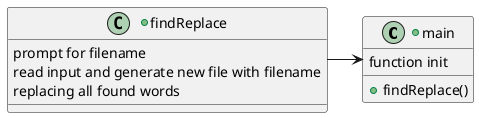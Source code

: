 @startuml
'https://plantuml.com/sequence-diagram

+class main{
function init
+findReplace()
}
+class findReplace{
prompt for filename
read input and generate new file with filename
 replacing all found words
}

findReplace -> main
@enduml